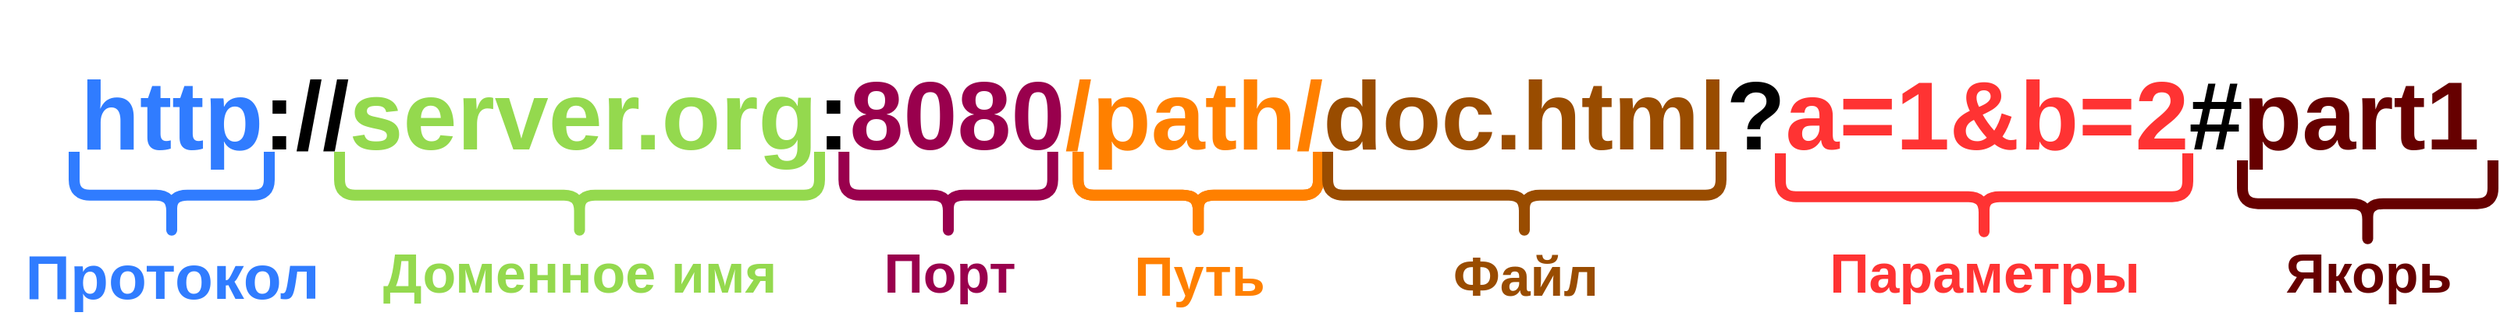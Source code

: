 <mxfile version="12.9.10"><diagram id="JDJPutBSvrE-WKwU3sdB" name="URL_struct"><mxGraphModel dx="3676" dy="1126" grid="1" gridSize="10" guides="1" tooltips="1" connect="1" arrows="1" fold="1" page="1" pageScale="1" pageWidth="1600" pageHeight="900" math="0" shadow="0"><root><mxCell id="0"/><mxCell id="1" parent="0"/><mxCell id="eJg4JYLSL-rrX7pqn2y3-1" value="&lt;b&gt;&lt;font style=&quot;font-size: 62px&quot;&gt;&lt;font color=&quot;#307CFF&quot;&gt;http&lt;/font&gt;://&lt;font color=&quot;#94D94E&quot;&gt;server.org&lt;/font&gt;:&lt;font color=&quot;#99004D&quot;&gt;8080&lt;/font&gt;&lt;font color=&quot;#FF8000&quot;&gt;/path/&lt;/font&gt;&lt;font color=&quot;#994C00&quot;&gt;doc.html&lt;/font&gt;?&lt;font color=&quot;#FF3333&quot;&gt;a=1&amp;amp;b=2&lt;/font&gt;#&lt;font color=&quot;#660000&quot;&gt;part1&lt;/font&gt;&lt;/font&gt;&lt;/b&gt;" style="text;html=1;strokeColor=none;fillColor=none;align=center;verticalAlign=middle;whiteSpace=wrap;rounded=0;" vertex="1" parent="1"><mxGeometry x="-1555" y="250" width="1550" height="150" as="geometry"/></mxCell><mxCell id="eJg4JYLSL-rrX7pqn2y3-10" value="" style="shape=curlyBracket;whiteSpace=wrap;html=1;rounded=1;rotation=-90;strokeWidth=7;size=0.494;strokeColor=#307CFF;" vertex="1" parent="1"><mxGeometry x="-1517.5" y="312.5" width="55" height="125" as="geometry"/></mxCell><mxCell id="eJg4JYLSL-rrX7pqn2y3-11" value="" style="shape=curlyBracket;whiteSpace=wrap;html=1;rounded=1;rotation=-90;strokeWidth=7;size=0.494;strokeColor=#94D94E;perimeterSpacing=0;" vertex="1" parent="1"><mxGeometry x="-1256.25" y="221.25" width="55" height="307.5" as="geometry"/></mxCell><mxCell id="eJg4JYLSL-rrX7pqn2y3-12" value="" style="shape=curlyBracket;whiteSpace=wrap;html=1;rounded=1;rotation=-90;strokeWidth=7;size=0.494;strokeColor=#FF8000;" vertex="1" parent="1"><mxGeometry x="-859.87" y="298" width="55" height="154" as="geometry"/></mxCell><mxCell id="eJg4JYLSL-rrX7pqn2y3-13" value="" style="shape=curlyBracket;whiteSpace=wrap;html=1;rounded=1;rotation=-90;strokeWidth=7;size=0.494;strokeColor=#99004D;" vertex="1" parent="1"><mxGeometry x="-1020" y="308.12" width="55" height="133.75" as="geometry"/></mxCell><mxCell id="eJg4JYLSL-rrX7pqn2y3-14" value="" style="shape=curlyBracket;whiteSpace=wrap;html=1;rounded=1;rotation=-90;strokeWidth=7;size=0.494;strokeColor=#FF8000;" vertex="1" parent="1"><mxGeometry x="-859.87" y="298" width="55" height="154" as="geometry"/></mxCell><mxCell id="eJg4JYLSL-rrX7pqn2y3-15" value="" style="shape=curlyBracket;whiteSpace=wrap;html=1;rounded=1;rotation=-90;strokeWidth=7;size=0.494;strokeColor=#994C00;" vertex="1" parent="1"><mxGeometry x="-651" y="249" width="55" height="252" as="geometry"/></mxCell><mxCell id="eJg4JYLSL-rrX7pqn2y3-16" value="" style="shape=curlyBracket;whiteSpace=wrap;html=1;rounded=1;rotation=-90;strokeWidth=7;size=0.494;strokeColor=#FF3333;" vertex="1" parent="1"><mxGeometry x="-356.5" y="245.5" width="55" height="261" as="geometry"/></mxCell><mxCell id="eJg4JYLSL-rrX7pqn2y3-17" value="" style="shape=curlyBracket;whiteSpace=wrap;html=1;rounded=1;rotation=-90;strokeWidth=7;size=0.494;strokeColor=#660000;" vertex="1" parent="1"><mxGeometry x="-110.75" y="300.25" width="55" height="160.5" as="geometry"/></mxCell><mxCell id="eJg4JYLSL-rrX7pqn2y3-18" value="&lt;font style=&quot;font-size: 40px&quot; color=&quot;#307CFF&quot;&gt;Протокол&lt;/font&gt;" style="text;strokeColor=none;fillColor=none;html=1;fontSize=24;fontStyle=1;verticalAlign=middle;align=center;" vertex="1" parent="1"><mxGeometry x="-1600" y="402" width="220" height="50" as="geometry"/></mxCell><mxCell id="eJg4JYLSL-rrX7pqn2y3-19" value="&lt;font style=&quot;font-size: 35px&quot; color=&quot;#94D94E&quot;&gt;Доменное имя&lt;br&gt;&lt;/font&gt;" style="text;strokeColor=none;fillColor=none;html=1;fontSize=24;fontStyle=1;verticalAlign=middle;align=center;" vertex="1" parent="1"><mxGeometry x="-1338.75" y="400" width="220" height="50" as="geometry"/></mxCell><mxCell id="eJg4JYLSL-rrX7pqn2y3-21" value="&lt;font style=&quot;font-size: 35px&quot; color=&quot;#99004D&quot;&gt;Порт&lt;/font&gt;" style="text;strokeColor=none;fillColor=none;html=1;fontSize=24;fontStyle=1;verticalAlign=middle;align=center;" vertex="1" parent="1"><mxGeometry x="-1102.5" y="400" width="220" height="50" as="geometry"/></mxCell><mxCell id="eJg4JYLSL-rrX7pqn2y3-22" value="&lt;font style=&quot;font-size: 35px&quot; color=&quot;#FF8000&quot;&gt;Путь&lt;/font&gt;" style="text;strokeColor=none;fillColor=none;html=1;fontSize=24;fontStyle=1;verticalAlign=middle;align=center;" vertex="1" parent="1"><mxGeometry x="-942.37" y="402" width="220" height="50" as="geometry"/></mxCell><mxCell id="eJg4JYLSL-rrX7pqn2y3-23" value="&lt;font style=&quot;font-size: 35px&quot; color=&quot;#994C00&quot;&gt;Файл&lt;/font&gt;" style="text;strokeColor=none;fillColor=none;html=1;fontSize=24;fontStyle=1;verticalAlign=middle;align=center;" vertex="1" parent="1"><mxGeometry x="-733.5" y="402" width="220" height="50" as="geometry"/></mxCell><mxCell id="eJg4JYLSL-rrX7pqn2y3-24" value="&lt;font style=&quot;font-size: 35px&quot; color=&quot;#FF3333&quot;&gt;Параметры&lt;/font&gt;" style="text;strokeColor=none;fillColor=none;html=1;fontSize=24;fontStyle=1;verticalAlign=middle;align=center;" vertex="1" parent="1"><mxGeometry x="-439" y="400" width="220" height="50" as="geometry"/></mxCell><mxCell id="eJg4JYLSL-rrX7pqn2y3-25" value="&lt;font style=&quot;font-size: 35px&quot; color=&quot;#660000&quot;&gt;Якорь&lt;/font&gt;" style="text;strokeColor=none;fillColor=none;html=1;fontSize=24;fontStyle=1;verticalAlign=middle;align=center;" vertex="1" parent="1"><mxGeometry x="-150.68" y="400" width="134.87" height="50" as="geometry"/></mxCell></root></mxGraphModel></diagram></mxfile>